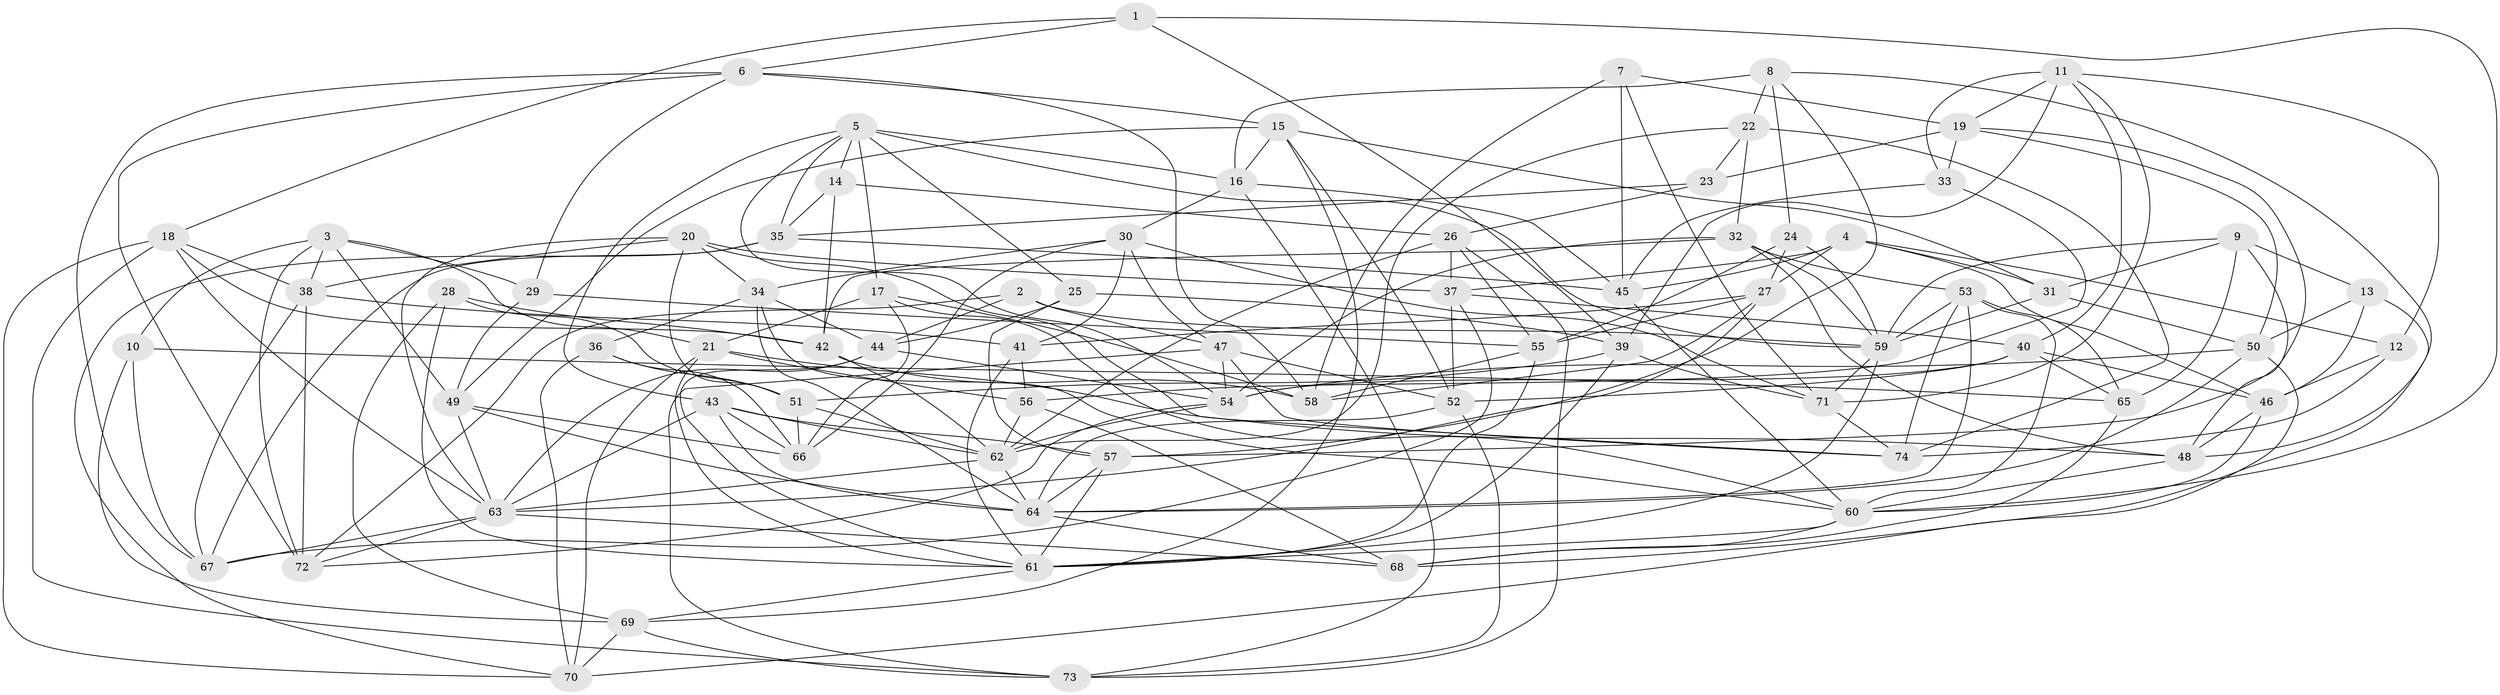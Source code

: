 // original degree distribution, {4: 1.0}
// Generated by graph-tools (version 1.1) at 2025/27/03/09/25 03:27:01]
// undirected, 74 vertices, 216 edges
graph export_dot {
graph [start="1"]
  node [color=gray90,style=filled];
  1;
  2;
  3;
  4;
  5;
  6;
  7;
  8;
  9;
  10;
  11;
  12;
  13;
  14;
  15;
  16;
  17;
  18;
  19;
  20;
  21;
  22;
  23;
  24;
  25;
  26;
  27;
  28;
  29;
  30;
  31;
  32;
  33;
  34;
  35;
  36;
  37;
  38;
  39;
  40;
  41;
  42;
  43;
  44;
  45;
  46;
  47;
  48;
  49;
  50;
  51;
  52;
  53;
  54;
  55;
  56;
  57;
  58;
  59;
  60;
  61;
  62;
  63;
  64;
  65;
  66;
  67;
  68;
  69;
  70;
  71;
  72;
  73;
  74;
  1 -- 6 [weight=1.0];
  1 -- 18 [weight=1.0];
  1 -- 39 [weight=1.0];
  1 -- 60 [weight=1.0];
  2 -- 44 [weight=1.0];
  2 -- 47 [weight=1.0];
  2 -- 59 [weight=1.0];
  2 -- 72 [weight=1.0];
  3 -- 10 [weight=1.0];
  3 -- 21 [weight=1.0];
  3 -- 29 [weight=1.0];
  3 -- 38 [weight=1.0];
  3 -- 49 [weight=1.0];
  3 -- 72 [weight=1.0];
  4 -- 12 [weight=1.0];
  4 -- 27 [weight=1.0];
  4 -- 31 [weight=1.0];
  4 -- 37 [weight=1.0];
  4 -- 45 [weight=1.0];
  4 -- 46 [weight=1.0];
  5 -- 14 [weight=1.0];
  5 -- 16 [weight=1.0];
  5 -- 17 [weight=1.0];
  5 -- 25 [weight=1.0];
  5 -- 35 [weight=1.0];
  5 -- 43 [weight=1.0];
  5 -- 54 [weight=1.0];
  5 -- 59 [weight=1.0];
  6 -- 15 [weight=1.0];
  6 -- 29 [weight=1.0];
  6 -- 58 [weight=1.0];
  6 -- 67 [weight=1.0];
  6 -- 72 [weight=1.0];
  7 -- 19 [weight=1.0];
  7 -- 45 [weight=1.0];
  7 -- 58 [weight=1.0];
  7 -- 71 [weight=1.0];
  8 -- 16 [weight=1.0];
  8 -- 22 [weight=2.0];
  8 -- 24 [weight=1.0];
  8 -- 48 [weight=1.0];
  8 -- 57 [weight=1.0];
  9 -- 13 [weight=1.0];
  9 -- 31 [weight=1.0];
  9 -- 48 [weight=1.0];
  9 -- 59 [weight=1.0];
  9 -- 65 [weight=2.0];
  10 -- 65 [weight=1.0];
  10 -- 67 [weight=1.0];
  10 -- 69 [weight=1.0];
  11 -- 12 [weight=1.0];
  11 -- 19 [weight=1.0];
  11 -- 33 [weight=1.0];
  11 -- 39 [weight=1.0];
  11 -- 40 [weight=1.0];
  11 -- 71 [weight=1.0];
  12 -- 46 [weight=1.0];
  12 -- 74 [weight=1.0];
  13 -- 46 [weight=1.0];
  13 -- 50 [weight=1.0];
  13 -- 68 [weight=1.0];
  14 -- 26 [weight=1.0];
  14 -- 35 [weight=1.0];
  14 -- 42 [weight=1.0];
  15 -- 16 [weight=1.0];
  15 -- 31 [weight=1.0];
  15 -- 49 [weight=1.0];
  15 -- 52 [weight=1.0];
  15 -- 69 [weight=1.0];
  16 -- 30 [weight=1.0];
  16 -- 45 [weight=1.0];
  16 -- 73 [weight=1.0];
  17 -- 21 [weight=1.0];
  17 -- 58 [weight=1.0];
  17 -- 60 [weight=2.0];
  17 -- 66 [weight=1.0];
  18 -- 38 [weight=1.0];
  18 -- 42 [weight=1.0];
  18 -- 63 [weight=1.0];
  18 -- 70 [weight=1.0];
  18 -- 73 [weight=1.0];
  19 -- 23 [weight=1.0];
  19 -- 33 [weight=1.0];
  19 -- 50 [weight=1.0];
  19 -- 57 [weight=1.0];
  20 -- 34 [weight=1.0];
  20 -- 37 [weight=1.0];
  20 -- 38 [weight=1.0];
  20 -- 51 [weight=1.0];
  20 -- 63 [weight=1.0];
  20 -- 74 [weight=1.0];
  21 -- 48 [weight=1.0];
  21 -- 56 [weight=1.0];
  21 -- 61 [weight=1.0];
  21 -- 70 [weight=1.0];
  22 -- 23 [weight=1.0];
  22 -- 32 [weight=1.0];
  22 -- 62 [weight=1.0];
  22 -- 74 [weight=1.0];
  23 -- 26 [weight=1.0];
  23 -- 35 [weight=1.0];
  24 -- 27 [weight=1.0];
  24 -- 55 [weight=1.0];
  24 -- 59 [weight=1.0];
  25 -- 39 [weight=1.0];
  25 -- 44 [weight=1.0];
  25 -- 57 [weight=1.0];
  26 -- 37 [weight=1.0];
  26 -- 55 [weight=1.0];
  26 -- 62 [weight=1.0];
  26 -- 73 [weight=1.0];
  27 -- 41 [weight=1.0];
  27 -- 55 [weight=1.0];
  27 -- 58 [weight=1.0];
  27 -- 63 [weight=1.0];
  28 -- 42 [weight=1.0];
  28 -- 51 [weight=1.0];
  28 -- 61 [weight=1.0];
  28 -- 69 [weight=1.0];
  29 -- 49 [weight=1.0];
  29 -- 55 [weight=1.0];
  30 -- 34 [weight=1.0];
  30 -- 41 [weight=1.0];
  30 -- 47 [weight=1.0];
  30 -- 66 [weight=1.0];
  30 -- 71 [weight=1.0];
  31 -- 50 [weight=1.0];
  31 -- 59 [weight=2.0];
  32 -- 42 [weight=1.0];
  32 -- 48 [weight=1.0];
  32 -- 53 [weight=1.0];
  32 -- 54 [weight=1.0];
  32 -- 59 [weight=1.0];
  33 -- 45 [weight=1.0];
  33 -- 56 [weight=1.0];
  34 -- 36 [weight=1.0];
  34 -- 44 [weight=1.0];
  34 -- 60 [weight=1.0];
  34 -- 64 [weight=1.0];
  35 -- 45 [weight=1.0];
  35 -- 67 [weight=1.0];
  35 -- 70 [weight=1.0];
  36 -- 51 [weight=1.0];
  36 -- 66 [weight=1.0];
  36 -- 70 [weight=1.0];
  37 -- 40 [weight=1.0];
  37 -- 52 [weight=1.0];
  37 -- 67 [weight=1.0];
  38 -- 41 [weight=1.0];
  38 -- 67 [weight=1.0];
  38 -- 72 [weight=1.0];
  39 -- 51 [weight=1.0];
  39 -- 61 [weight=1.0];
  39 -- 71 [weight=1.0];
  40 -- 46 [weight=1.0];
  40 -- 52 [weight=1.0];
  40 -- 54 [weight=1.0];
  40 -- 65 [weight=1.0];
  41 -- 56 [weight=2.0];
  41 -- 61 [weight=1.0];
  42 -- 58 [weight=1.0];
  42 -- 62 [weight=1.0];
  43 -- 57 [weight=1.0];
  43 -- 62 [weight=1.0];
  43 -- 63 [weight=1.0];
  43 -- 64 [weight=1.0];
  43 -- 66 [weight=1.0];
  44 -- 54 [weight=1.0];
  44 -- 61 [weight=1.0];
  44 -- 63 [weight=1.0];
  45 -- 60 [weight=1.0];
  46 -- 48 [weight=1.0];
  46 -- 60 [weight=1.0];
  47 -- 52 [weight=1.0];
  47 -- 54 [weight=1.0];
  47 -- 73 [weight=1.0];
  47 -- 74 [weight=1.0];
  48 -- 60 [weight=1.0];
  49 -- 63 [weight=1.0];
  49 -- 64 [weight=1.0];
  49 -- 66 [weight=1.0];
  50 -- 54 [weight=1.0];
  50 -- 64 [weight=1.0];
  50 -- 70 [weight=1.0];
  51 -- 62 [weight=1.0];
  51 -- 66 [weight=1.0];
  52 -- 64 [weight=1.0];
  52 -- 73 [weight=1.0];
  53 -- 59 [weight=1.0];
  53 -- 60 [weight=1.0];
  53 -- 64 [weight=1.0];
  53 -- 65 [weight=1.0];
  53 -- 74 [weight=1.0];
  54 -- 62 [weight=1.0];
  54 -- 72 [weight=1.0];
  55 -- 58 [weight=1.0];
  55 -- 61 [weight=1.0];
  56 -- 62 [weight=1.0];
  56 -- 68 [weight=1.0];
  57 -- 61 [weight=1.0];
  57 -- 64 [weight=1.0];
  59 -- 61 [weight=1.0];
  59 -- 71 [weight=1.0];
  60 -- 61 [weight=1.0];
  60 -- 68 [weight=1.0];
  61 -- 69 [weight=1.0];
  62 -- 63 [weight=1.0];
  62 -- 64 [weight=2.0];
  63 -- 67 [weight=1.0];
  63 -- 68 [weight=1.0];
  63 -- 72 [weight=1.0];
  64 -- 68 [weight=1.0];
  65 -- 68 [weight=1.0];
  69 -- 70 [weight=1.0];
  69 -- 73 [weight=1.0];
  71 -- 74 [weight=1.0];
}
